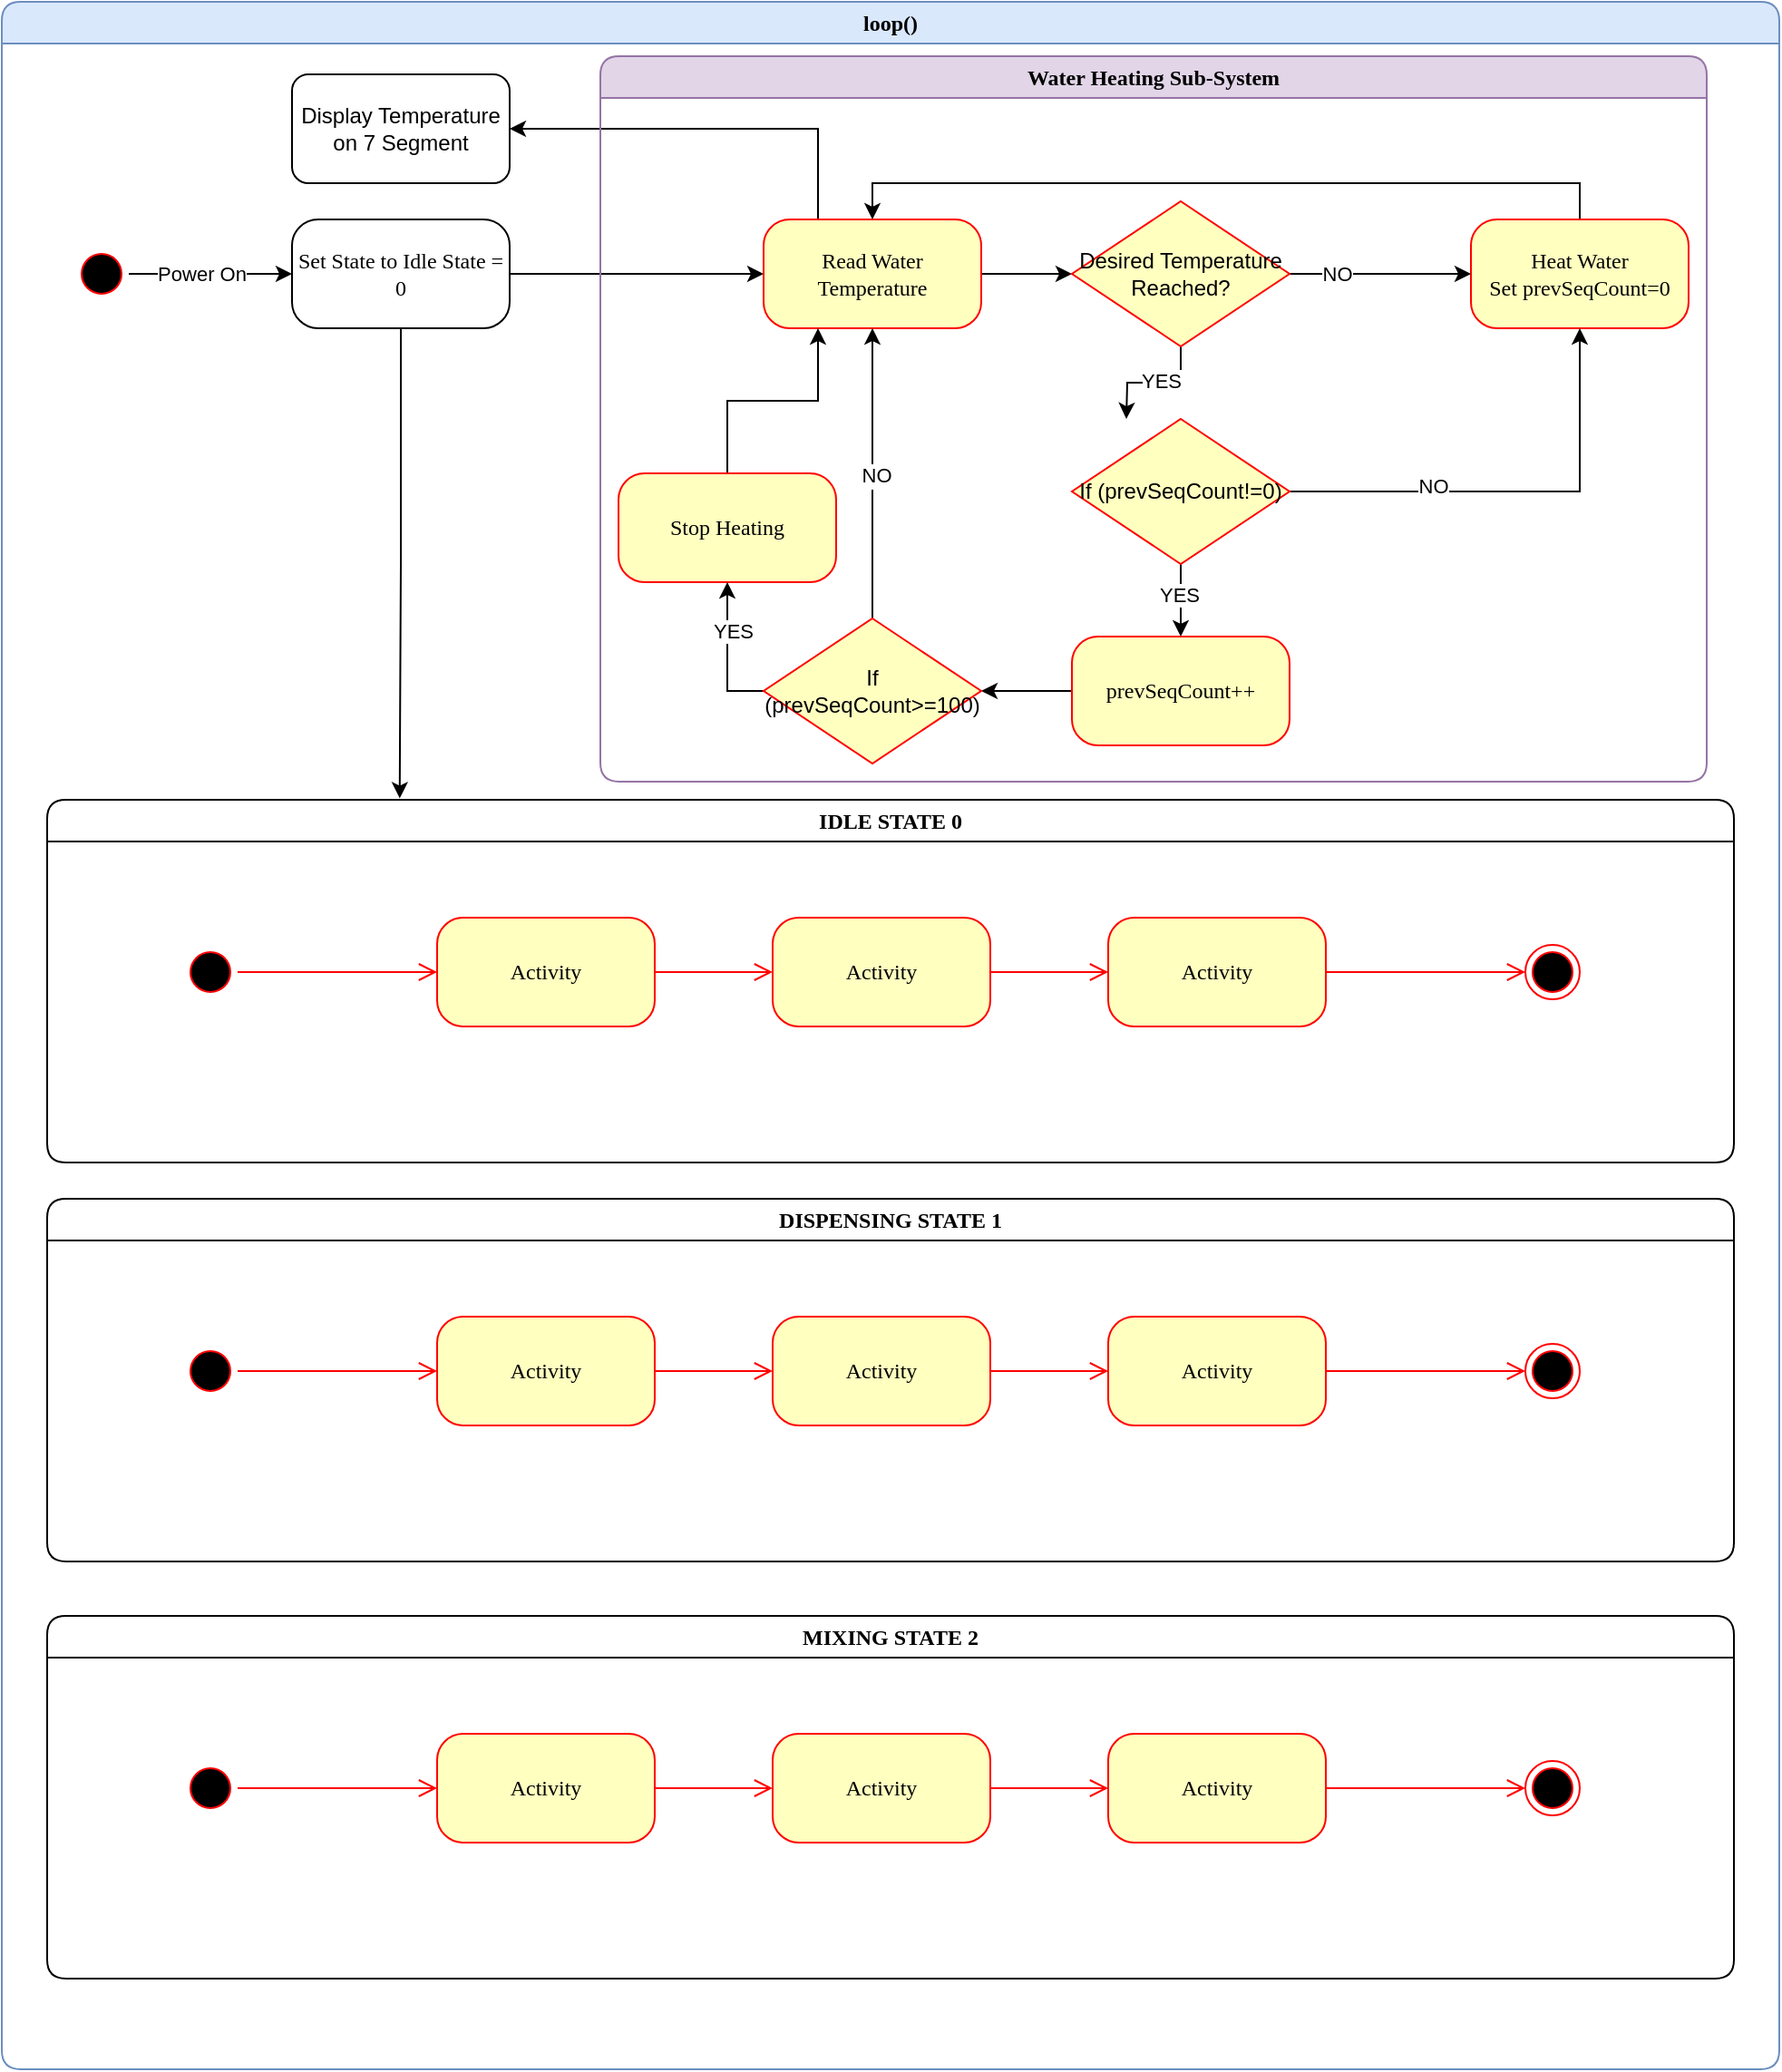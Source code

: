 <mxfile version="26.0.10">
  <diagram name="Page-1" id="58cdce13-f638-feb5-8d6f-7d28b1aa9fa0">
    <mxGraphModel dx="1043" dy="557" grid="1" gridSize="10" guides="1" tooltips="1" connect="1" arrows="1" fold="1" page="1" pageScale="1" pageWidth="1100" pageHeight="850" background="none" math="0" shadow="0">
      <root>
        <mxCell id="0" />
        <mxCell id="1" parent="0" />
        <mxCell id="YEpL6Tf9vPYY_0y4thaI-25" style="edgeStyle=orthogonalEdgeStyle;rounded=0;orthogonalLoop=1;jettySize=auto;html=1;exitX=0.5;exitY=0;exitDx=0;exitDy=0;entryX=0;entryY=0.5;entryDx=0;entryDy=0;" edge="1" parent="1" source="382b91b5511bd0f7-1" target="382b91b5511bd0f7-6">
          <mxGeometry relative="1" as="geometry" />
        </mxCell>
        <mxCell id="YEpL6Tf9vPYY_0y4thaI-26" value="Power On" style="edgeLabel;html=1;align=center;verticalAlign=middle;resizable=0;points=[];" vertex="1" connectable="0" parent="YEpL6Tf9vPYY_0y4thaI-25">
          <mxGeometry x="-0.121" relative="1" as="geometry">
            <mxPoint as="offset" />
          </mxGeometry>
        </mxCell>
        <mxCell id="382b91b5511bd0f7-1" value="" style="ellipse;html=1;shape=startState;fillColor=#000000;strokeColor=#ff0000;rounded=1;shadow=0;comic=0;labelBackgroundColor=none;fontFamily=Verdana;fontSize=12;fontColor=#000000;align=center;direction=south;" parent="1" vertex="1">
          <mxGeometry x="100" y="135" width="30" height="30" as="geometry" />
        </mxCell>
        <mxCell id="YEpL6Tf9vPYY_0y4thaI-27" style="edgeStyle=orthogonalEdgeStyle;rounded=0;orthogonalLoop=1;jettySize=auto;html=1;exitX=1;exitY=0.5;exitDx=0;exitDy=0;entryX=0;entryY=0.5;entryDx=0;entryDy=0;" edge="1" parent="1" source="382b91b5511bd0f7-6" target="382b91b5511bd0f7-7">
          <mxGeometry relative="1" as="geometry">
            <mxPoint x="410" y="155" as="sourcePoint" />
          </mxGeometry>
        </mxCell>
        <mxCell id="382b91b5511bd0f7-6" value="Set State to Idle State = 0" style="rounded=1;whiteSpace=wrap;html=1;arcSize=24;shadow=0;comic=0;labelBackgroundColor=none;fontFamily=Verdana;fontSize=12;align=center;" parent="1" vertex="1">
          <mxGeometry x="220" y="120" width="120" height="60" as="geometry" />
        </mxCell>
        <mxCell id="YEpL6Tf9vPYY_0y4thaI-35" style="edgeStyle=orthogonalEdgeStyle;rounded=0;orthogonalLoop=1;jettySize=auto;html=1;exitX=1;exitY=0.5;exitDx=0;exitDy=0;entryX=0;entryY=0.5;entryDx=0;entryDy=0;" edge="1" parent="1" source="382b91b5511bd0f7-7" target="YEpL6Tf9vPYY_0y4thaI-28">
          <mxGeometry relative="1" as="geometry" />
        </mxCell>
        <mxCell id="YEpL6Tf9vPYY_0y4thaI-68" style="edgeStyle=orthogonalEdgeStyle;rounded=0;orthogonalLoop=1;jettySize=auto;html=1;exitX=0.25;exitY=0;exitDx=0;exitDy=0;entryX=1;entryY=0.5;entryDx=0;entryDy=0;" edge="1" parent="1" source="382b91b5511bd0f7-7" target="YEpL6Tf9vPYY_0y4thaI-67">
          <mxGeometry relative="1" as="geometry" />
        </mxCell>
        <mxCell id="382b91b5511bd0f7-7" value="Read Water Temperature" style="rounded=1;whiteSpace=wrap;html=1;arcSize=24;fillColor=#ffffc0;strokeColor=#ff0000;shadow=0;comic=0;labelBackgroundColor=none;fontFamily=Verdana;fontSize=12;fontColor=#000000;align=center;" parent="1" vertex="1">
          <mxGeometry x="480" y="120" width="120" height="60" as="geometry" />
        </mxCell>
        <mxCell id="YEpL6Tf9vPYY_0y4thaI-52" style="edgeStyle=orthogonalEdgeStyle;rounded=0;orthogonalLoop=1;jettySize=auto;html=1;exitX=0.5;exitY=0;exitDx=0;exitDy=0;entryX=0.5;entryY=0;entryDx=0;entryDy=0;" edge="1" parent="1" source="382b91b5511bd0f7-9" target="382b91b5511bd0f7-7">
          <mxGeometry relative="1" as="geometry" />
        </mxCell>
        <mxCell id="382b91b5511bd0f7-9" value="Heat Water&lt;br&gt;Set prevSeqCount=0" style="rounded=1;whiteSpace=wrap;html=1;arcSize=24;fillColor=#ffffc0;strokeColor=#ff0000;shadow=0;comic=0;labelBackgroundColor=none;fontFamily=Verdana;fontSize=12;fontColor=#000000;align=center;" parent="1" vertex="1">
          <mxGeometry x="870" y="120" width="120" height="60" as="geometry" />
        </mxCell>
        <mxCell id="YEpL6Tf9vPYY_0y4thaI-31" style="edgeStyle=orthogonalEdgeStyle;rounded=0;orthogonalLoop=1;jettySize=auto;html=1;exitX=1;exitY=0.5;exitDx=0;exitDy=0;entryX=0.5;entryY=1;entryDx=0;entryDy=0;" edge="1" parent="1" source="YEpL6Tf9vPYY_0y4thaI-38" target="382b91b5511bd0f7-9">
          <mxGeometry relative="1" as="geometry">
            <mxPoint x="740" y="260" as="sourcePoint" />
          </mxGeometry>
        </mxCell>
        <mxCell id="YEpL6Tf9vPYY_0y4thaI-54" value="NO" style="edgeLabel;html=1;align=center;verticalAlign=middle;resizable=0;points=[];" vertex="1" connectable="0" parent="YEpL6Tf9vPYY_0y4thaI-31">
          <mxGeometry x="-0.367" y="3" relative="1" as="geometry">
            <mxPoint as="offset" />
          </mxGeometry>
        </mxCell>
        <mxCell id="2a3bc250acf0617d-7" value="IDLE STATE 0" style="swimlane;whiteSpace=wrap;html=1;rounded=1;shadow=0;comic=0;labelBackgroundColor=none;strokeWidth=1;fontFamily=Verdana;fontSize=12;align=center;" parent="1" vertex="1">
          <mxGeometry x="85" y="440" width="930" height="200" as="geometry" />
        </mxCell>
        <mxCell id="3cde6dad864a17aa-10" style="edgeStyle=elbowEdgeStyle;html=1;labelBackgroundColor=none;endArrow=open;endSize=8;strokeColor=#ff0000;fontFamily=Verdana;fontSize=12;align=left;" parent="2a3bc250acf0617d-7" source="382b91b5511bd0f7-8" target="3cde6dad864a17aa-1" edge="1">
          <mxGeometry relative="1" as="geometry" />
        </mxCell>
        <mxCell id="382b91b5511bd0f7-8" value="Activity" style="rounded=1;whiteSpace=wrap;html=1;arcSize=24;fillColor=#ffffc0;strokeColor=#ff0000;shadow=0;comic=0;labelBackgroundColor=none;fontFamily=Verdana;fontSize=12;fontColor=#000000;align=center;" parent="2a3bc250acf0617d-7" vertex="1">
          <mxGeometry x="215" y="65" width="120" height="60" as="geometry" />
        </mxCell>
        <mxCell id="24f968d109e7d6b4-3" value="" style="ellipse;html=1;shape=endState;fillColor=#000000;strokeColor=#ff0000;rounded=1;shadow=0;comic=0;labelBackgroundColor=none;fontFamily=Verdana;fontSize=12;fontColor=#000000;align=center;" parent="2a3bc250acf0617d-7" vertex="1">
          <mxGeometry x="815" y="80" width="30" height="30" as="geometry" />
        </mxCell>
        <mxCell id="3cde6dad864a17aa-9" style="edgeStyle=elbowEdgeStyle;html=1;labelBackgroundColor=none;endArrow=open;endSize=8;strokeColor=#ff0000;fontFamily=Verdana;fontSize=12;align=left;" parent="2a3bc250acf0617d-7" source="2a3bc250acf0617d-3" target="382b91b5511bd0f7-8" edge="1">
          <mxGeometry relative="1" as="geometry" />
        </mxCell>
        <mxCell id="2a3bc250acf0617d-3" value="" style="ellipse;html=1;shape=startState;fillColor=#000000;strokeColor=#ff0000;rounded=1;shadow=0;comic=0;labelBackgroundColor=none;fontFamily=Verdana;fontSize=12;fontColor=#000000;align=center;direction=south;" parent="2a3bc250acf0617d-7" vertex="1">
          <mxGeometry x="75" y="80" width="30" height="30" as="geometry" />
        </mxCell>
        <mxCell id="3cde6dad864a17aa-11" style="edgeStyle=elbowEdgeStyle;html=1;labelBackgroundColor=none;endArrow=open;endSize=8;strokeColor=#ff0000;fontFamily=Verdana;fontSize=12;align=left;" parent="2a3bc250acf0617d-7" source="3cde6dad864a17aa-1" target="3cde6dad864a17aa-2" edge="1">
          <mxGeometry relative="1" as="geometry" />
        </mxCell>
        <mxCell id="3cde6dad864a17aa-1" value="Activity" style="rounded=1;whiteSpace=wrap;html=1;arcSize=24;fillColor=#ffffc0;strokeColor=#ff0000;shadow=0;comic=0;labelBackgroundColor=none;fontFamily=Verdana;fontSize=12;fontColor=#000000;align=center;" parent="2a3bc250acf0617d-7" vertex="1">
          <mxGeometry x="400" y="65" width="120" height="60" as="geometry" />
        </mxCell>
        <mxCell id="3cde6dad864a17aa-12" style="edgeStyle=elbowEdgeStyle;html=1;labelBackgroundColor=none;endArrow=open;endSize=8;strokeColor=#ff0000;fontFamily=Verdana;fontSize=12;align=left;" parent="2a3bc250acf0617d-7" source="3cde6dad864a17aa-2" target="24f968d109e7d6b4-3" edge="1">
          <mxGeometry relative="1" as="geometry" />
        </mxCell>
        <mxCell id="3cde6dad864a17aa-2" value="Activity" style="rounded=1;whiteSpace=wrap;html=1;arcSize=24;fillColor=#ffffc0;strokeColor=#ff0000;shadow=0;comic=0;labelBackgroundColor=none;fontFamily=Verdana;fontSize=12;fontColor=#000000;align=center;" parent="2a3bc250acf0617d-7" vertex="1">
          <mxGeometry x="585" y="65" width="120" height="60" as="geometry" />
        </mxCell>
        <mxCell id="YEpL6Tf9vPYY_0y4thaI-2" value="DISPENSING STATE 1" style="swimlane;whiteSpace=wrap;html=1;rounded=1;shadow=0;comic=0;labelBackgroundColor=none;strokeWidth=1;fontFamily=Verdana;fontSize=12;align=center;" vertex="1" parent="1">
          <mxGeometry x="85" y="660" width="930" height="200" as="geometry" />
        </mxCell>
        <mxCell id="YEpL6Tf9vPYY_0y4thaI-3" style="edgeStyle=elbowEdgeStyle;html=1;labelBackgroundColor=none;endArrow=open;endSize=8;strokeColor=#ff0000;fontFamily=Verdana;fontSize=12;align=left;" edge="1" parent="YEpL6Tf9vPYY_0y4thaI-2" source="YEpL6Tf9vPYY_0y4thaI-4" target="YEpL6Tf9vPYY_0y4thaI-9">
          <mxGeometry relative="1" as="geometry" />
        </mxCell>
        <mxCell id="YEpL6Tf9vPYY_0y4thaI-4" value="Activity" style="rounded=1;whiteSpace=wrap;html=1;arcSize=24;fillColor=#ffffc0;strokeColor=#ff0000;shadow=0;comic=0;labelBackgroundColor=none;fontFamily=Verdana;fontSize=12;fontColor=#000000;align=center;" vertex="1" parent="YEpL6Tf9vPYY_0y4thaI-2">
          <mxGeometry x="215" y="65" width="120" height="60" as="geometry" />
        </mxCell>
        <mxCell id="YEpL6Tf9vPYY_0y4thaI-5" value="" style="ellipse;html=1;shape=endState;fillColor=#000000;strokeColor=#ff0000;rounded=1;shadow=0;comic=0;labelBackgroundColor=none;fontFamily=Verdana;fontSize=12;fontColor=#000000;align=center;" vertex="1" parent="YEpL6Tf9vPYY_0y4thaI-2">
          <mxGeometry x="815" y="80" width="30" height="30" as="geometry" />
        </mxCell>
        <mxCell id="YEpL6Tf9vPYY_0y4thaI-6" style="edgeStyle=elbowEdgeStyle;html=1;labelBackgroundColor=none;endArrow=open;endSize=8;strokeColor=#ff0000;fontFamily=Verdana;fontSize=12;align=left;" edge="1" parent="YEpL6Tf9vPYY_0y4thaI-2" source="YEpL6Tf9vPYY_0y4thaI-7" target="YEpL6Tf9vPYY_0y4thaI-4">
          <mxGeometry relative="1" as="geometry" />
        </mxCell>
        <mxCell id="YEpL6Tf9vPYY_0y4thaI-7" value="" style="ellipse;html=1;shape=startState;fillColor=#000000;strokeColor=#ff0000;rounded=1;shadow=0;comic=0;labelBackgroundColor=none;fontFamily=Verdana;fontSize=12;fontColor=#000000;align=center;direction=south;" vertex="1" parent="YEpL6Tf9vPYY_0y4thaI-2">
          <mxGeometry x="75" y="80" width="30" height="30" as="geometry" />
        </mxCell>
        <mxCell id="YEpL6Tf9vPYY_0y4thaI-8" style="edgeStyle=elbowEdgeStyle;html=1;labelBackgroundColor=none;endArrow=open;endSize=8;strokeColor=#ff0000;fontFamily=Verdana;fontSize=12;align=left;" edge="1" parent="YEpL6Tf9vPYY_0y4thaI-2" source="YEpL6Tf9vPYY_0y4thaI-9" target="YEpL6Tf9vPYY_0y4thaI-11">
          <mxGeometry relative="1" as="geometry" />
        </mxCell>
        <mxCell id="YEpL6Tf9vPYY_0y4thaI-9" value="Activity" style="rounded=1;whiteSpace=wrap;html=1;arcSize=24;fillColor=#ffffc0;strokeColor=#ff0000;shadow=0;comic=0;labelBackgroundColor=none;fontFamily=Verdana;fontSize=12;fontColor=#000000;align=center;" vertex="1" parent="YEpL6Tf9vPYY_0y4thaI-2">
          <mxGeometry x="400" y="65" width="120" height="60" as="geometry" />
        </mxCell>
        <mxCell id="YEpL6Tf9vPYY_0y4thaI-10" style="edgeStyle=elbowEdgeStyle;html=1;labelBackgroundColor=none;endArrow=open;endSize=8;strokeColor=#ff0000;fontFamily=Verdana;fontSize=12;align=left;" edge="1" parent="YEpL6Tf9vPYY_0y4thaI-2" source="YEpL6Tf9vPYY_0y4thaI-11" target="YEpL6Tf9vPYY_0y4thaI-5">
          <mxGeometry relative="1" as="geometry" />
        </mxCell>
        <mxCell id="YEpL6Tf9vPYY_0y4thaI-11" value="Activity" style="rounded=1;whiteSpace=wrap;html=1;arcSize=24;fillColor=#ffffc0;strokeColor=#ff0000;shadow=0;comic=0;labelBackgroundColor=none;fontFamily=Verdana;fontSize=12;fontColor=#000000;align=center;" vertex="1" parent="YEpL6Tf9vPYY_0y4thaI-2">
          <mxGeometry x="585" y="65" width="120" height="60" as="geometry" />
        </mxCell>
        <mxCell id="YEpL6Tf9vPYY_0y4thaI-12" value="MIXING STATE 2" style="swimlane;whiteSpace=wrap;html=1;rounded=1;shadow=0;comic=0;labelBackgroundColor=none;strokeWidth=1;fontFamily=Verdana;fontSize=12;align=center;startSize=23;" vertex="1" parent="1">
          <mxGeometry x="85" y="890" width="930" height="200" as="geometry" />
        </mxCell>
        <mxCell id="YEpL6Tf9vPYY_0y4thaI-13" style="edgeStyle=elbowEdgeStyle;html=1;labelBackgroundColor=none;endArrow=open;endSize=8;strokeColor=#ff0000;fontFamily=Verdana;fontSize=12;align=left;" edge="1" parent="YEpL6Tf9vPYY_0y4thaI-12" source="YEpL6Tf9vPYY_0y4thaI-14" target="YEpL6Tf9vPYY_0y4thaI-19">
          <mxGeometry relative="1" as="geometry" />
        </mxCell>
        <mxCell id="YEpL6Tf9vPYY_0y4thaI-14" value="Activity" style="rounded=1;whiteSpace=wrap;html=1;arcSize=24;fillColor=#ffffc0;strokeColor=#ff0000;shadow=0;comic=0;labelBackgroundColor=none;fontFamily=Verdana;fontSize=12;fontColor=#000000;align=center;" vertex="1" parent="YEpL6Tf9vPYY_0y4thaI-12">
          <mxGeometry x="215" y="65" width="120" height="60" as="geometry" />
        </mxCell>
        <mxCell id="YEpL6Tf9vPYY_0y4thaI-15" value="" style="ellipse;html=1;shape=endState;fillColor=#000000;strokeColor=#ff0000;rounded=1;shadow=0;comic=0;labelBackgroundColor=none;fontFamily=Verdana;fontSize=12;fontColor=#000000;align=center;" vertex="1" parent="YEpL6Tf9vPYY_0y4thaI-12">
          <mxGeometry x="815" y="80" width="30" height="30" as="geometry" />
        </mxCell>
        <mxCell id="YEpL6Tf9vPYY_0y4thaI-16" style="edgeStyle=elbowEdgeStyle;html=1;labelBackgroundColor=none;endArrow=open;endSize=8;strokeColor=#ff0000;fontFamily=Verdana;fontSize=12;align=left;" edge="1" parent="YEpL6Tf9vPYY_0y4thaI-12" source="YEpL6Tf9vPYY_0y4thaI-17" target="YEpL6Tf9vPYY_0y4thaI-14">
          <mxGeometry relative="1" as="geometry" />
        </mxCell>
        <mxCell id="YEpL6Tf9vPYY_0y4thaI-17" value="" style="ellipse;html=1;shape=startState;fillColor=#000000;strokeColor=#ff0000;rounded=1;shadow=0;comic=0;labelBackgroundColor=none;fontFamily=Verdana;fontSize=12;fontColor=#000000;align=center;direction=south;" vertex="1" parent="YEpL6Tf9vPYY_0y4thaI-12">
          <mxGeometry x="75" y="80" width="30" height="30" as="geometry" />
        </mxCell>
        <mxCell id="YEpL6Tf9vPYY_0y4thaI-18" style="edgeStyle=elbowEdgeStyle;html=1;labelBackgroundColor=none;endArrow=open;endSize=8;strokeColor=#ff0000;fontFamily=Verdana;fontSize=12;align=left;" edge="1" parent="YEpL6Tf9vPYY_0y4thaI-12" source="YEpL6Tf9vPYY_0y4thaI-19" target="YEpL6Tf9vPYY_0y4thaI-21">
          <mxGeometry relative="1" as="geometry" />
        </mxCell>
        <mxCell id="YEpL6Tf9vPYY_0y4thaI-19" value="Activity" style="rounded=1;whiteSpace=wrap;html=1;arcSize=24;fillColor=#ffffc0;strokeColor=#ff0000;shadow=0;comic=0;labelBackgroundColor=none;fontFamily=Verdana;fontSize=12;fontColor=#000000;align=center;" vertex="1" parent="YEpL6Tf9vPYY_0y4thaI-12">
          <mxGeometry x="400" y="65" width="120" height="60" as="geometry" />
        </mxCell>
        <mxCell id="YEpL6Tf9vPYY_0y4thaI-20" style="edgeStyle=elbowEdgeStyle;html=1;labelBackgroundColor=none;endArrow=open;endSize=8;strokeColor=#ff0000;fontFamily=Verdana;fontSize=12;align=left;" edge="1" parent="YEpL6Tf9vPYY_0y4thaI-12" source="YEpL6Tf9vPYY_0y4thaI-21" target="YEpL6Tf9vPYY_0y4thaI-15">
          <mxGeometry relative="1" as="geometry" />
        </mxCell>
        <mxCell id="YEpL6Tf9vPYY_0y4thaI-21" value="Activity" style="rounded=1;whiteSpace=wrap;html=1;arcSize=24;fillColor=#ffffc0;strokeColor=#ff0000;shadow=0;comic=0;labelBackgroundColor=none;fontFamily=Verdana;fontSize=12;fontColor=#000000;align=center;" vertex="1" parent="YEpL6Tf9vPYY_0y4thaI-12">
          <mxGeometry x="585" y="65" width="120" height="60" as="geometry" />
        </mxCell>
        <mxCell id="YEpL6Tf9vPYY_0y4thaI-23" style="edgeStyle=orthogonalEdgeStyle;rounded=0;orthogonalLoop=1;jettySize=auto;html=1;exitX=0.5;exitY=1;exitDx=0;exitDy=0;entryX=0.209;entryY=-0.004;entryDx=0;entryDy=0;entryPerimeter=0;" edge="1" parent="1" source="382b91b5511bd0f7-6" target="2a3bc250acf0617d-7">
          <mxGeometry relative="1" as="geometry" />
        </mxCell>
        <mxCell id="YEpL6Tf9vPYY_0y4thaI-30" style="edgeStyle=orthogonalEdgeStyle;rounded=0;orthogonalLoop=1;jettySize=auto;html=1;exitX=0.5;exitY=1;exitDx=0;exitDy=0;entryX=0.5;entryY=0;entryDx=0;entryDy=0;" edge="1" parent="1" source="YEpL6Tf9vPYY_0y4thaI-28">
          <mxGeometry relative="1" as="geometry">
            <mxPoint x="680" y="230" as="targetPoint" />
          </mxGeometry>
        </mxCell>
        <mxCell id="YEpL6Tf9vPYY_0y4thaI-34" value="YES" style="edgeLabel;html=1;align=center;verticalAlign=middle;resizable=0;points=[];" vertex="1" connectable="0" parent="YEpL6Tf9vPYY_0y4thaI-30">
          <mxGeometry x="-0.106" y="-1" relative="1" as="geometry">
            <mxPoint as="offset" />
          </mxGeometry>
        </mxCell>
        <mxCell id="YEpL6Tf9vPYY_0y4thaI-32" style="edgeStyle=orthogonalEdgeStyle;rounded=0;orthogonalLoop=1;jettySize=auto;html=1;exitX=1;exitY=0.5;exitDx=0;exitDy=0;entryX=0;entryY=0.5;entryDx=0;entryDy=0;" edge="1" parent="1" source="YEpL6Tf9vPYY_0y4thaI-28" target="382b91b5511bd0f7-9">
          <mxGeometry relative="1" as="geometry" />
        </mxCell>
        <mxCell id="YEpL6Tf9vPYY_0y4thaI-33" value="NO" style="edgeLabel;html=1;align=center;verticalAlign=middle;resizable=0;points=[];" vertex="1" connectable="0" parent="YEpL6Tf9vPYY_0y4thaI-32">
          <mxGeometry x="-0.489" relative="1" as="geometry">
            <mxPoint as="offset" />
          </mxGeometry>
        </mxCell>
        <mxCell id="YEpL6Tf9vPYY_0y4thaI-28" value="Desired Temperature Reached?" style="rhombus;whiteSpace=wrap;html=1;fillColor=#FFFFC0;strokeColor=#FF0000;" vertex="1" parent="1">
          <mxGeometry x="650" y="110" width="120" height="80" as="geometry" />
        </mxCell>
        <mxCell id="YEpL6Tf9vPYY_0y4thaI-53" style="edgeStyle=orthogonalEdgeStyle;rounded=0;orthogonalLoop=1;jettySize=auto;html=1;exitX=0.5;exitY=0;exitDx=0;exitDy=0;entryX=0.25;entryY=1;entryDx=0;entryDy=0;" edge="1" parent="1" source="YEpL6Tf9vPYY_0y4thaI-37" target="382b91b5511bd0f7-7">
          <mxGeometry relative="1" as="geometry" />
        </mxCell>
        <mxCell id="YEpL6Tf9vPYY_0y4thaI-37" value="Stop Heating" style="rounded=1;whiteSpace=wrap;html=1;arcSize=24;fillColor=#ffffc0;strokeColor=#ff0000;shadow=0;comic=0;labelBackgroundColor=none;fontFamily=Verdana;fontSize=12;fontColor=#000000;align=center;" vertex="1" parent="1">
          <mxGeometry x="400" y="260" width="120" height="60" as="geometry" />
        </mxCell>
        <mxCell id="YEpL6Tf9vPYY_0y4thaI-43" style="edgeStyle=orthogonalEdgeStyle;rounded=0;orthogonalLoop=1;jettySize=auto;html=1;exitX=0.5;exitY=1;exitDx=0;exitDy=0;entryX=0.5;entryY=0;entryDx=0;entryDy=0;" edge="1" parent="1" source="YEpL6Tf9vPYY_0y4thaI-38" target="YEpL6Tf9vPYY_0y4thaI-39">
          <mxGeometry relative="1" as="geometry" />
        </mxCell>
        <mxCell id="YEpL6Tf9vPYY_0y4thaI-44" value="YES" style="edgeLabel;html=1;align=center;verticalAlign=middle;resizable=0;points=[];" vertex="1" connectable="0" parent="YEpL6Tf9vPYY_0y4thaI-43">
          <mxGeometry x="-0.169" y="-1" relative="1" as="geometry">
            <mxPoint as="offset" />
          </mxGeometry>
        </mxCell>
        <mxCell id="YEpL6Tf9vPYY_0y4thaI-38" value="If (prevSeqCount!=0)" style="rhombus;whiteSpace=wrap;html=1;fillColor=#FFFFC0;strokeColor=#FF0000;" vertex="1" parent="1">
          <mxGeometry x="650" y="230" width="120" height="80" as="geometry" />
        </mxCell>
        <mxCell id="YEpL6Tf9vPYY_0y4thaI-45" style="edgeStyle=orthogonalEdgeStyle;rounded=0;orthogonalLoop=1;jettySize=auto;html=1;exitX=0;exitY=0.5;exitDx=0;exitDy=0;entryX=1;entryY=0.5;entryDx=0;entryDy=0;" edge="1" parent="1" source="YEpL6Tf9vPYY_0y4thaI-39" target="YEpL6Tf9vPYY_0y4thaI-42">
          <mxGeometry relative="1" as="geometry" />
        </mxCell>
        <mxCell id="YEpL6Tf9vPYY_0y4thaI-39" value="prevSeqCount++" style="rounded=1;whiteSpace=wrap;html=1;arcSize=24;fillColor=#ffffc0;strokeColor=#ff0000;shadow=0;comic=0;labelBackgroundColor=none;fontFamily=Verdana;fontSize=12;fontColor=#000000;align=center;" vertex="1" parent="1">
          <mxGeometry x="650" y="350" width="120" height="60" as="geometry" />
        </mxCell>
        <mxCell id="YEpL6Tf9vPYY_0y4thaI-46" style="edgeStyle=orthogonalEdgeStyle;rounded=0;orthogonalLoop=1;jettySize=auto;html=1;exitX=0.5;exitY=0;exitDx=0;exitDy=0;entryX=0.5;entryY=1;entryDx=0;entryDy=0;" edge="1" parent="1" source="YEpL6Tf9vPYY_0y4thaI-42" target="382b91b5511bd0f7-7">
          <mxGeometry relative="1" as="geometry" />
        </mxCell>
        <mxCell id="YEpL6Tf9vPYY_0y4thaI-47" value="No" style="edgeLabel;html=1;align=center;verticalAlign=middle;resizable=0;points=[];" vertex="1" connectable="0" parent="YEpL6Tf9vPYY_0y4thaI-46">
          <mxGeometry x="-0.016" y="-2" relative="1" as="geometry">
            <mxPoint as="offset" />
          </mxGeometry>
        </mxCell>
        <mxCell id="YEpL6Tf9vPYY_0y4thaI-48" value="NO" style="edgeLabel;html=1;align=center;verticalAlign=middle;resizable=0;points=[];" vertex="1" connectable="0" parent="YEpL6Tf9vPYY_0y4thaI-46">
          <mxGeometry x="-0.008" y="-2" relative="1" as="geometry">
            <mxPoint as="offset" />
          </mxGeometry>
        </mxCell>
        <mxCell id="YEpL6Tf9vPYY_0y4thaI-50" style="edgeStyle=orthogonalEdgeStyle;rounded=0;orthogonalLoop=1;jettySize=auto;html=1;exitX=0;exitY=0.5;exitDx=0;exitDy=0;entryX=0.5;entryY=1;entryDx=0;entryDy=0;" edge="1" parent="1" source="YEpL6Tf9vPYY_0y4thaI-42" target="YEpL6Tf9vPYY_0y4thaI-37">
          <mxGeometry relative="1" as="geometry" />
        </mxCell>
        <mxCell id="YEpL6Tf9vPYY_0y4thaI-51" value="YES" style="edgeLabel;html=1;align=center;verticalAlign=middle;resizable=0;points=[];" vertex="1" connectable="0" parent="YEpL6Tf9vPYY_0y4thaI-50">
          <mxGeometry x="0.334" y="-3" relative="1" as="geometry">
            <mxPoint as="offset" />
          </mxGeometry>
        </mxCell>
        <mxCell id="YEpL6Tf9vPYY_0y4thaI-42" value="If (prevSeqCount&amp;gt;=100)" style="rhombus;whiteSpace=wrap;html=1;fillColor=#FFFFC0;strokeColor=#FF0000;" vertex="1" parent="1">
          <mxGeometry x="480" y="340" width="120" height="80" as="geometry" />
        </mxCell>
        <mxCell id="YEpL6Tf9vPYY_0y4thaI-55" value="loop()" style="swimlane;whiteSpace=wrap;html=1;rounded=1;shadow=0;comic=0;labelBackgroundColor=none;strokeWidth=1;fontFamily=Verdana;fontSize=12;align=center;fillColor=#dae8fc;strokeColor=#6c8ebf;" vertex="1" parent="1">
          <mxGeometry x="60" width="980" height="1140" as="geometry" />
        </mxCell>
        <mxCell id="YEpL6Tf9vPYY_0y4thaI-66" value="Water Heating Sub-System" style="swimlane;whiteSpace=wrap;html=1;rounded=1;shadow=0;comic=0;labelBackgroundColor=none;strokeWidth=1;fontFamily=Verdana;fontSize=12;align=center;startSize=23;fillColor=#e1d5e7;strokeColor=#9673a6;" vertex="1" parent="YEpL6Tf9vPYY_0y4thaI-55">
          <mxGeometry x="330" y="30" width="610" height="400" as="geometry" />
        </mxCell>
        <mxCell id="YEpL6Tf9vPYY_0y4thaI-67" value="Display Temperature on 7 Segment" style="rounded=1;whiteSpace=wrap;html=1;" vertex="1" parent="YEpL6Tf9vPYY_0y4thaI-55">
          <mxGeometry x="160" y="40" width="120" height="60" as="geometry" />
        </mxCell>
      </root>
    </mxGraphModel>
  </diagram>
</mxfile>
